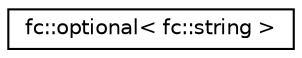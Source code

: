 digraph "Graphical Class Hierarchy"
{
  edge [fontname="Helvetica",fontsize="10",labelfontname="Helvetica",labelfontsize="10"];
  node [fontname="Helvetica",fontsize="10",shape=record];
  rankdir="LR";
  Node0 [label="fc::optional\< fc::string \>",height=0.2,width=0.4,color="black", fillcolor="white", style="filled",URL="$classfc_1_1optional.html"];
}

